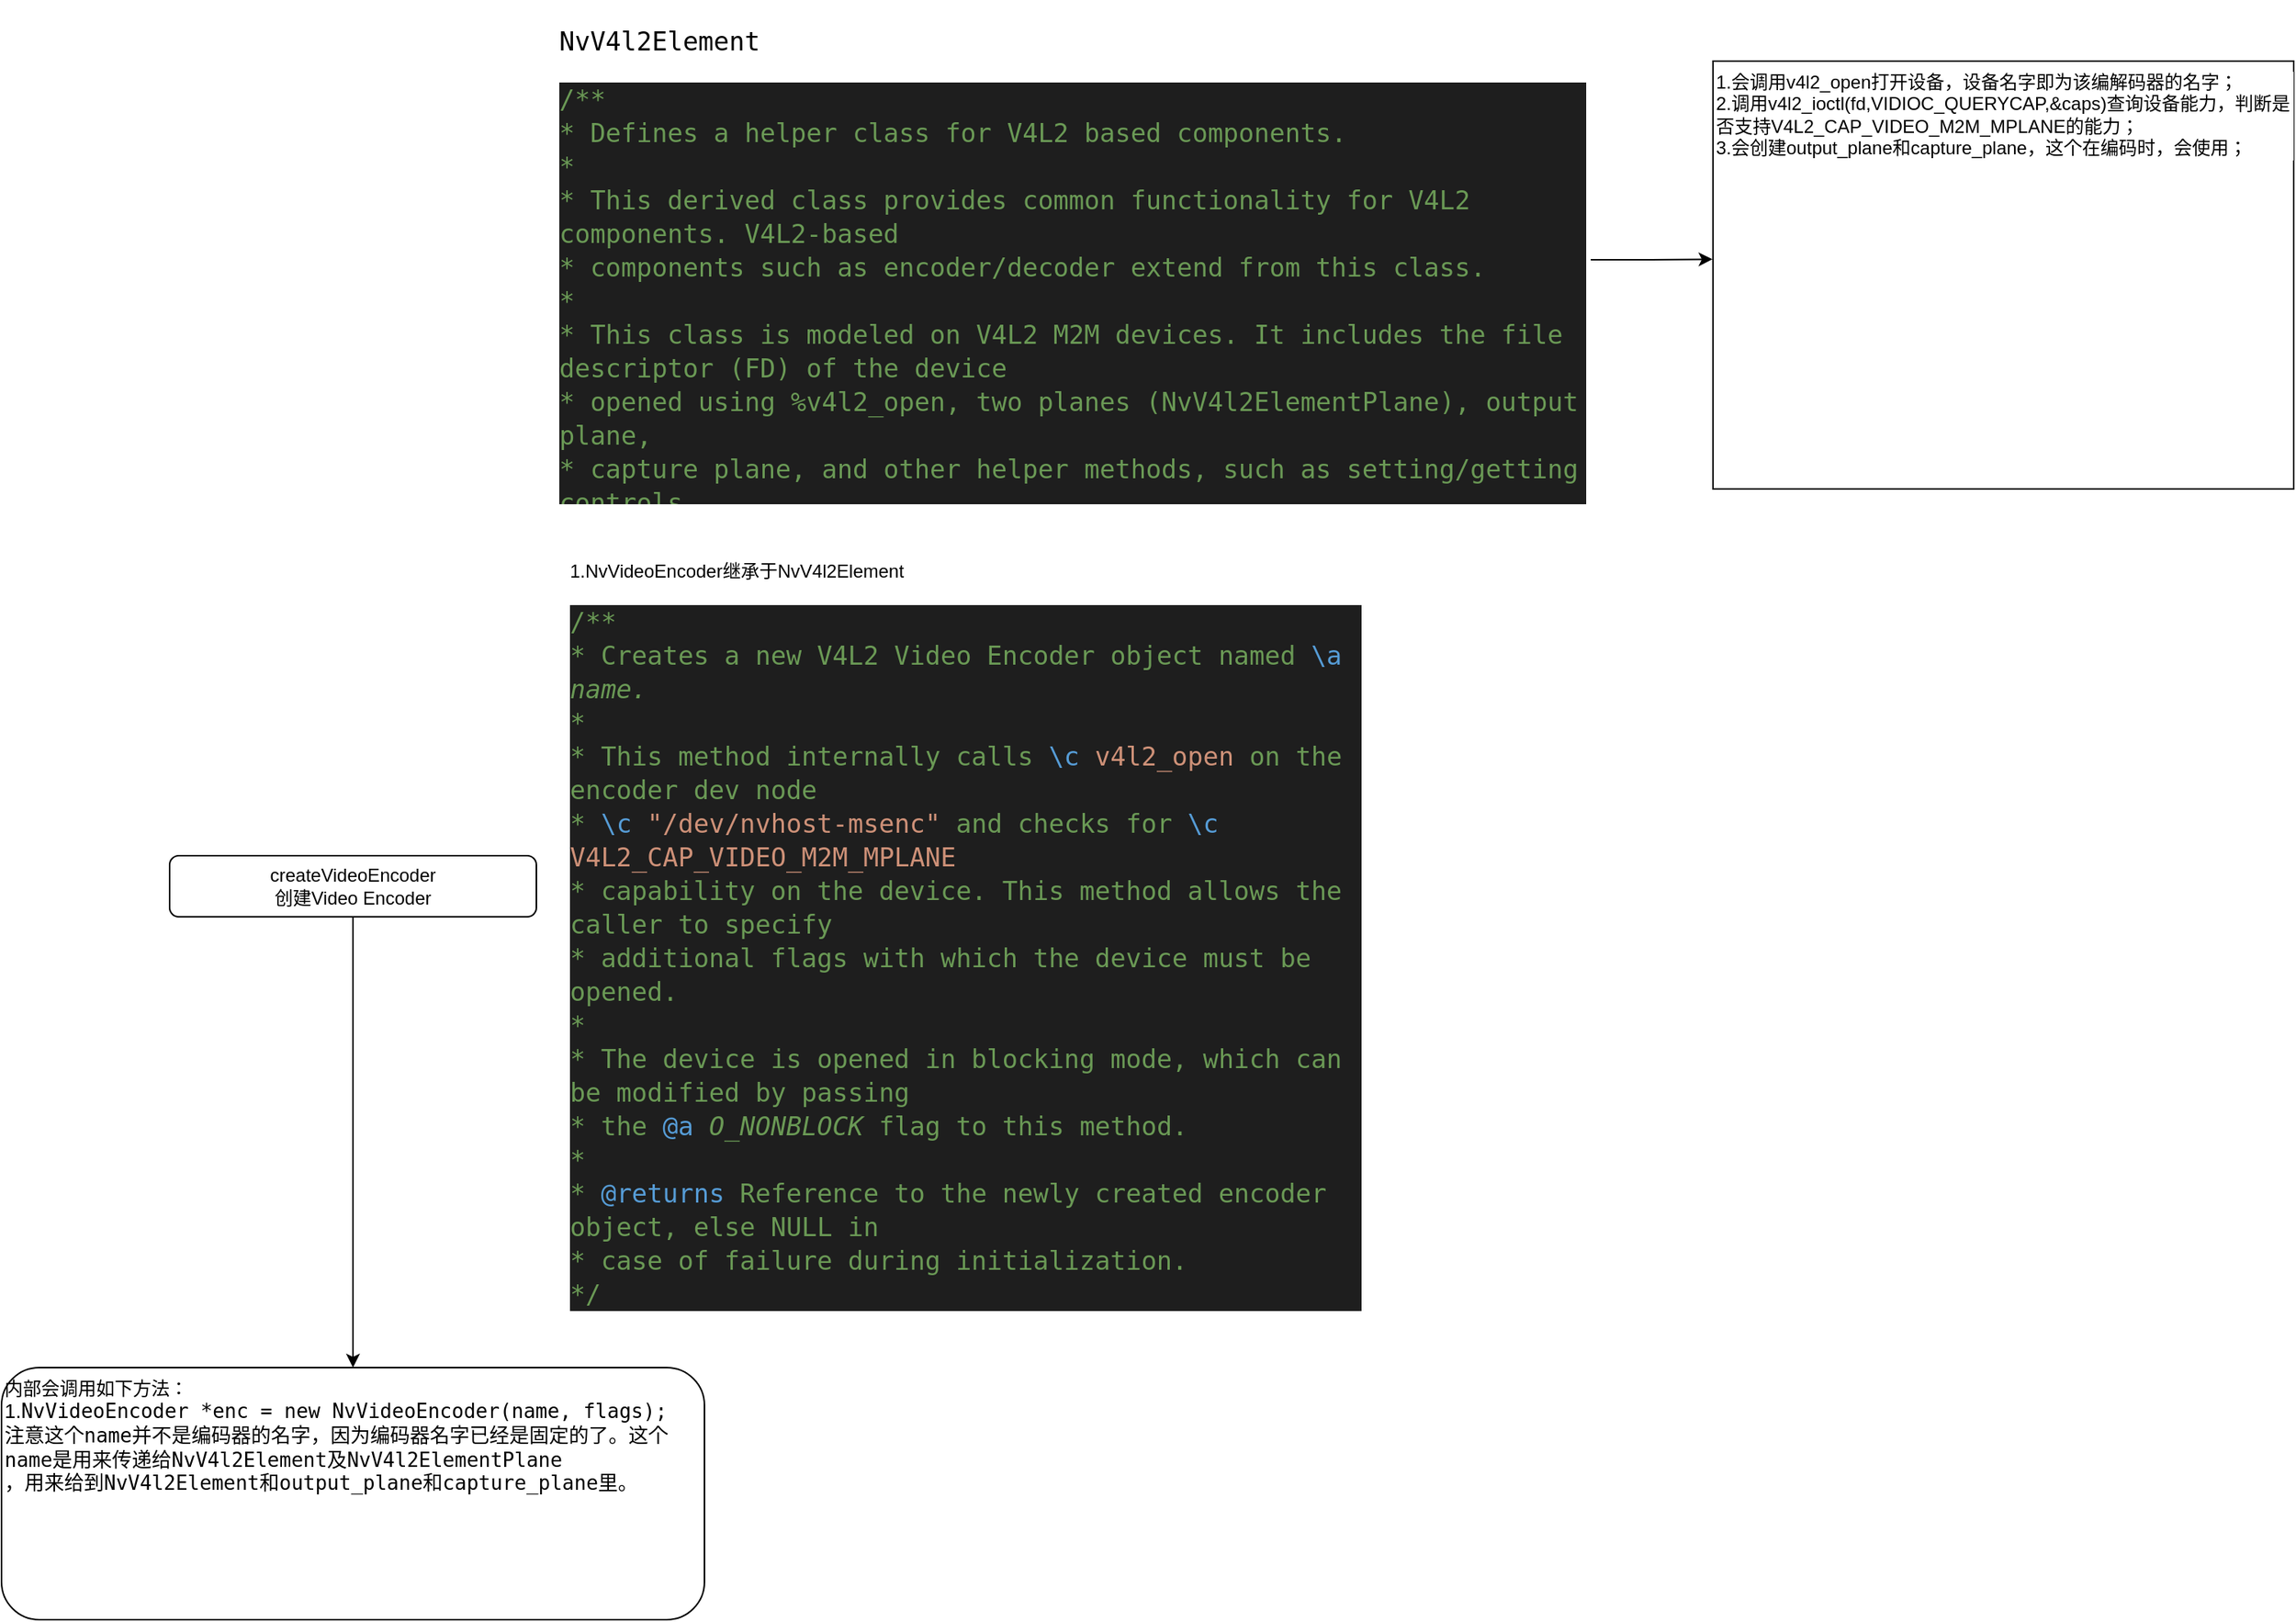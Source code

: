 <mxfile version="20.0.4" type="github">
  <diagram id="h0UbLLDwKzwc2ggPvic3" name="nvidia">
    <mxGraphModel dx="934" dy="1682" grid="1" gridSize="10" guides="1" tooltips="1" connect="1" arrows="1" fold="1" page="1" pageScale="1" pageWidth="827" pageHeight="1169" math="0" shadow="0">
      <root>
        <mxCell id="0" />
        <mxCell id="1" parent="0" />
        <mxCell id="C5bBJ59nCPVQjy3G_bLI-8" style="edgeStyle=orthogonalEdgeStyle;rounded=0;orthogonalLoop=1;jettySize=auto;html=1;entryX=0.5;entryY=0;entryDx=0;entryDy=0;fontSize=11;fontColor=#000000;" edge="1" parent="1" source="C5bBJ59nCPVQjy3G_bLI-1" target="C5bBJ59nCPVQjy3G_bLI-7">
          <mxGeometry relative="1" as="geometry" />
        </mxCell>
        <mxCell id="C5bBJ59nCPVQjy3G_bLI-1" value="createVideoEncoder&lt;br&gt;创建Video Encoder" style="rounded=1;whiteSpace=wrap;html=1;" vertex="1" parent="1">
          <mxGeometry x="270" y="230" width="240" height="40" as="geometry" />
        </mxCell>
        <mxCell id="C5bBJ59nCPVQjy3G_bLI-2" value="1.NvVideoEncoder继承于NvV4l2Element&lt;br&gt;&lt;br&gt;&lt;div style=&quot;color: rgb(212, 212, 212); background-color: rgb(30, 30, 30); font-family: &amp;quot;Operator Mono&amp;quot;, &amp;quot;Dank Mono&amp;quot;, &amp;quot;Fira Code Light&amp;quot;, &amp;quot;Droid Sans Mono&amp;quot;, &amp;quot;monospace&amp;quot;, monospace; font-size: 16.8px; line-height: 22px;&quot;&gt;&lt;div&gt;&lt;span style=&quot;color: #6a9955;&quot;&gt;/**&lt;/span&gt;&lt;/div&gt;&lt;div&gt;&lt;span style=&quot;color: #6a9955;&quot;&gt;     * Creates a new V4L2 Video Encoder object named &lt;/span&gt;&lt;span style=&quot;color: #569cd6;&quot;&gt;\a&lt;/span&gt;&lt;span style=&quot;color: #6a9955;&quot;&gt; &lt;/span&gt;&lt;span style=&quot;color: #6a9955;font-style: italic;&quot;&gt;name.&lt;/span&gt;&lt;/div&gt;&lt;div&gt;&lt;span style=&quot;color: #6a9955;&quot;&gt;     *&lt;/span&gt;&lt;/div&gt;&lt;div&gt;&lt;span style=&quot;color: #6a9955;&quot;&gt;     * This method internally calls &lt;/span&gt;&lt;span style=&quot;color: #569cd6;&quot;&gt;\c&lt;/span&gt;&lt;span style=&quot;color: #6a9955;&quot;&gt; &lt;/span&gt;&lt;span style=&quot;color: #ce9178;&quot;&gt;v4l2_open&lt;/span&gt;&lt;span style=&quot;color: #6a9955;&quot;&gt; on the encoder dev node&lt;/span&gt;&lt;/div&gt;&lt;div&gt;&lt;span style=&quot;color: #6a9955;&quot;&gt;     * &lt;/span&gt;&lt;span style=&quot;color: #569cd6;&quot;&gt;\c&lt;/span&gt;&lt;span style=&quot;color: #6a9955;&quot;&gt; &lt;/span&gt;&lt;span style=&quot;color: #ce9178;&quot;&gt;&quot;/dev/nvhost-msenc&quot;&lt;/span&gt;&lt;span style=&quot;color: #6a9955;&quot;&gt; and checks for &lt;/span&gt;&lt;span style=&quot;color: #569cd6;&quot;&gt;\c&lt;/span&gt;&lt;span style=&quot;color: #6a9955;&quot;&gt; &lt;/span&gt;&lt;span style=&quot;color: #ce9178;&quot;&gt;V4L2_CAP_VIDEO_M2M_MPLANE&lt;/span&gt;&lt;/div&gt;&lt;div&gt;&lt;span style=&quot;color: #6a9955;&quot;&gt;     * capability on the device. This method allows the caller to specify&lt;/span&gt;&lt;/div&gt;&lt;div&gt;&lt;span style=&quot;color: #6a9955;&quot;&gt;     * additional flags with which the device must be opened.&lt;/span&gt;&lt;/div&gt;&lt;div&gt;&lt;span style=&quot;color: #6a9955;&quot;&gt;     *&lt;/span&gt;&lt;/div&gt;&lt;div&gt;&lt;span style=&quot;color: #6a9955;&quot;&gt;     * The device is opened in blocking mode, which can be modified by passing&lt;/span&gt;&lt;/div&gt;&lt;div&gt;&lt;span style=&quot;color: #6a9955;&quot;&gt;     * the &lt;/span&gt;&lt;span style=&quot;color: #569cd6;&quot;&gt;@a&lt;/span&gt;&lt;span style=&quot;color: #6a9955;&quot;&gt; &lt;/span&gt;&lt;span style=&quot;color: #6a9955;font-style: italic;&quot;&gt;O_NONBLOCK&lt;/span&gt;&lt;span style=&quot;color: #6a9955;&quot;&gt; flag to this method.&lt;/span&gt;&lt;/div&gt;&lt;div&gt;&lt;span style=&quot;color: #6a9955;&quot;&gt;     *&lt;/span&gt;&lt;/div&gt;&lt;div&gt;&lt;span style=&quot;color: #6a9955;&quot;&gt;     * &lt;/span&gt;&lt;span style=&quot;color: #569cd6;&quot;&gt;@returns&lt;/span&gt;&lt;span style=&quot;color: #6a9955;&quot;&gt; Reference to the newly created encoder object, else NULL in&lt;/span&gt;&lt;/div&gt;&lt;div&gt;&lt;span style=&quot;color: #6a9955;&quot;&gt;     *          case of failure during initialization.&lt;/span&gt;&lt;/div&gt;&lt;div&gt;&lt;span style=&quot;color: #6a9955;&quot;&gt;     */&lt;/span&gt;&lt;/div&gt;&lt;/div&gt;" style="text;html=1;strokeColor=none;fillColor=none;align=left;verticalAlign=top;whiteSpace=wrap;rounded=0;" vertex="1" parent="1">
          <mxGeometry x="530" y="30" width="520" height="440" as="geometry" />
        </mxCell>
        <mxCell id="C5bBJ59nCPVQjy3G_bLI-5" style="edgeStyle=orthogonalEdgeStyle;rounded=0;orthogonalLoop=1;jettySize=auto;html=1;exitX=1;exitY=0.5;exitDx=0;exitDy=0;entryX=-0.001;entryY=0.381;entryDx=0;entryDy=0;entryPerimeter=0;fontColor=#000000;" edge="1" parent="1" source="C5bBJ59nCPVQjy3G_bLI-3">
          <mxGeometry relative="1" as="geometry">
            <mxPoint x="1279.62" y="-160.32" as="targetPoint" />
          </mxGeometry>
        </mxCell>
        <mxCell id="C5bBJ59nCPVQjy3G_bLI-3" value="&lt;h1&gt;&lt;div style=&quot;font-family: &amp;quot;Operator Mono&amp;quot;, &amp;quot;Dank Mono&amp;quot;, &amp;quot;Fira Code Light&amp;quot;, &amp;quot;Droid Sans Mono&amp;quot;, &amp;quot;monospace&amp;quot;, monospace; font-weight: normal; font-size: 16.8px; line-height: 22px;&quot;&gt;&lt;span style=&quot;background-color: rgb(255, 255, 255);&quot;&gt;NvV4l2Element&lt;/span&gt;&lt;/div&gt;&lt;/h1&gt;&lt;div style=&quot;color: rgb(212, 212, 212); background-color: rgb(30, 30, 30); font-family: &amp;quot;Operator Mono&amp;quot;, &amp;quot;Dank Mono&amp;quot;, &amp;quot;Fira Code Light&amp;quot;, &amp;quot;Droid Sans Mono&amp;quot;, &amp;quot;monospace&amp;quot;, monospace; font-size: 16.8px; line-height: 22px;&quot;&gt;&lt;div&gt;&lt;span style=&quot;color: #6a9955;&quot;&gt;/**&lt;/span&gt;&lt;/div&gt;&lt;div&gt;&lt;span style=&quot;color: #6a9955;&quot;&gt; * Defines a helper class for V4L2 based components.&lt;/span&gt;&lt;/div&gt;&lt;div&gt;&lt;span style=&quot;color: #6a9955;&quot;&gt; *&lt;/span&gt;&lt;/div&gt;&lt;div&gt;&lt;span style=&quot;color: #6a9955;&quot;&gt; * This derived class provides common functionality for V4L2 components. V4L2-based&lt;/span&gt;&lt;/div&gt;&lt;div&gt;&lt;span style=&quot;color: #6a9955;&quot;&gt; * components such as encoder/decoder extend from this class.&lt;/span&gt;&lt;/div&gt;&lt;div&gt;&lt;span style=&quot;color: #6a9955;&quot;&gt; *&lt;/span&gt;&lt;/div&gt;&lt;div&gt;&lt;span style=&quot;color: #6a9955;&quot;&gt; * This class is modeled on V4L2 M2M devices. It includes the file descriptor (FD) of the device&lt;/span&gt;&lt;/div&gt;&lt;div&gt;&lt;span style=&quot;color: #6a9955;&quot;&gt; * opened using %v4l2_open, two planes (NvV4l2ElementPlane), output plane,&lt;/span&gt;&lt;/div&gt;&lt;div&gt;&lt;span style=&quot;color: #6a9955;&quot;&gt; * capture plane, and other helper methods, such as setting/getting controls,&lt;/span&gt;&lt;/div&gt;&lt;div&gt;&lt;span style=&quot;color: #6a9955;&quot;&gt; * subscribing/dequeueing events, etc.&lt;/span&gt;&lt;/div&gt;&lt;div&gt;&lt;span style=&quot;color: #6a9955;&quot;&gt; */&lt;/span&gt;&lt;/div&gt;&lt;/div&gt;" style="text;html=1;strokeColor=none;fillColor=none;spacing=5;spacingTop=-20;whiteSpace=wrap;overflow=hidden;rounded=0;" vertex="1" parent="1">
          <mxGeometry x="520" y="-320" width="680" height="320" as="geometry" />
        </mxCell>
        <mxCell id="C5bBJ59nCPVQjy3G_bLI-6" value="1.会调用v4l2_open打开设备，设备名字即为该编解码器的名字；&lt;br&gt;2.调用v4l2_ioctl(fd,VIDIOC_QUERYCAP,&amp;amp;caps)查询设备能力，判断是否支持V4L2_CAP_VIDEO_M2M_MPLANE的能力；&lt;br&gt;3.会创建output_plane和capture_plane，这个在编码时，会使用；" style="rounded=0;whiteSpace=wrap;html=1;labelBackgroundColor=#FFFFFF;fontColor=#000000;align=left;verticalAlign=top;" vertex="1" parent="1">
          <mxGeometry x="1280" y="-290" width="380" height="280" as="geometry" />
        </mxCell>
        <mxCell id="C5bBJ59nCPVQjy3G_bLI-7" value="内部会调用如下方法：&lt;br&gt;&lt;span style=&quot;background-color: rgb(255, 255, 255); font-size: 13px;&quot;&gt;1.&lt;span style=&quot;font-family: &amp;quot;Operator Mono&amp;quot;, &amp;quot;Dank Mono&amp;quot;, &amp;quot;Fira Code Light&amp;quot;, &amp;quot;Droid Sans Mono&amp;quot;, &amp;quot;monospace&amp;quot;, monospace;&quot;&gt;NvVideoEncoder&lt;/span&gt;&lt;span style=&quot;font-family: &amp;quot;Operator Mono&amp;quot;, &amp;quot;Dank Mono&amp;quot;, &amp;quot;Fira Code Light&amp;quot;, &amp;quot;Droid Sans Mono&amp;quot;, &amp;quot;monospace&amp;quot;, monospace;&quot;&gt; *&lt;/span&gt;&lt;span style=&quot;font-family: &amp;quot;Operator Mono&amp;quot;, &amp;quot;Dank Mono&amp;quot;, &amp;quot;Fira Code Light&amp;quot;, &amp;quot;Droid Sans Mono&amp;quot;, &amp;quot;monospace&amp;quot;, monospace;&quot;&gt;enc&lt;/span&gt;&lt;span style=&quot;font-family: &amp;quot;Operator Mono&amp;quot;, &amp;quot;Dank Mono&amp;quot;, &amp;quot;Fira Code Light&amp;quot;, &amp;quot;Droid Sans Mono&amp;quot;, &amp;quot;monospace&amp;quot;, monospace;&quot;&gt; = &lt;/span&gt;&lt;span style=&quot;font-family: &amp;quot;Operator Mono&amp;quot;, &amp;quot;Dank Mono&amp;quot;, &amp;quot;Fira Code Light&amp;quot;, &amp;quot;Droid Sans Mono&amp;quot;, &amp;quot;monospace&amp;quot;, monospace;&quot;&gt;new&lt;/span&gt;&lt;span style=&quot;font-family: &amp;quot;Operator Mono&amp;quot;, &amp;quot;Dank Mono&amp;quot;, &amp;quot;Fira Code Light&amp;quot;, &amp;quot;Droid Sans Mono&amp;quot;, &amp;quot;monospace&amp;quot;, monospace;&quot;&gt; &lt;/span&gt;&lt;span style=&quot;font-family: &amp;quot;Operator Mono&amp;quot;, &amp;quot;Dank Mono&amp;quot;, &amp;quot;Fira Code Light&amp;quot;, &amp;quot;Droid Sans Mono&amp;quot;, &amp;quot;monospace&amp;quot;, monospace;&quot;&gt;NvVideoEncoder&lt;/span&gt;&lt;span style=&quot;font-family: &amp;quot;Operator Mono&amp;quot;, &amp;quot;Dank Mono&amp;quot;, &amp;quot;Fira Code Light&amp;quot;, &amp;quot;Droid Sans Mono&amp;quot;, &amp;quot;monospace&amp;quot;, monospace;&quot;&gt;(&lt;/span&gt;&lt;span style=&quot;font-family: &amp;quot;Operator Mono&amp;quot;, &amp;quot;Dank Mono&amp;quot;, &amp;quot;Fira Code Light&amp;quot;, &amp;quot;Droid Sans Mono&amp;quot;, &amp;quot;monospace&amp;quot;, monospace;&quot;&gt;name&lt;/span&gt;&lt;span style=&quot;font-family: &amp;quot;Operator Mono&amp;quot;, &amp;quot;Dank Mono&amp;quot;, &amp;quot;Fira Code Light&amp;quot;, &amp;quot;Droid Sans Mono&amp;quot;, &amp;quot;monospace&amp;quot;, monospace;&quot;&gt;, &lt;/span&gt;&lt;span style=&quot;font-family: &amp;quot;Operator Mono&amp;quot;, &amp;quot;Dank Mono&amp;quot;, &amp;quot;Fira Code Light&amp;quot;, &amp;quot;Droid Sans Mono&amp;quot;, &amp;quot;monospace&amp;quot;, monospace;&quot;&gt;flags&lt;/span&gt;&lt;span style=&quot;font-family: &amp;quot;Operator Mono&amp;quot;, &amp;quot;Dank Mono&amp;quot;, &amp;quot;Fira Code Light&amp;quot;, &amp;quot;Droid Sans Mono&amp;quot;, &amp;quot;monospace&amp;quot;, monospace;&quot;&gt;);&lt;br&gt;注意这个name并不是编码器的名字，因为编码器名字已经是固定的了。这个name是用来传递给NvV4l2Element及&lt;/span&gt;&lt;/span&gt;&lt;span style=&quot;font-family: &amp;quot;Operator Mono&amp;quot;, &amp;quot;Dank Mono&amp;quot;, &amp;quot;Fira Code Light&amp;quot;, &amp;quot;Droid Sans Mono&amp;quot;, &amp;quot;monospace&amp;quot;, monospace; font-size: 13px; background-color: rgb(255, 255, 255);&quot;&gt;NvV4l2ElementPlane&lt;/span&gt;&lt;span style=&quot;background-color: rgb(255, 255, 255); font-size: 13px;&quot;&gt;&lt;span style=&quot;font-family: &amp;quot;Operator Mono&amp;quot;, &amp;quot;Dank Mono&amp;quot;, &amp;quot;Fira Code Light&amp;quot;, &amp;quot;Droid Sans Mono&amp;quot;, &amp;quot;monospace&amp;quot;, monospace;&quot;&gt;&lt;br&gt;，用来给到NvV4l2Element和output_plane和capture_plane里。&lt;br&gt;&lt;/span&gt;&lt;/span&gt;" style="rounded=1;whiteSpace=wrap;html=1;align=left;verticalAlign=top;" vertex="1" parent="1">
          <mxGeometry x="160" y="565" width="460" height="165" as="geometry" />
        </mxCell>
      </root>
    </mxGraphModel>
  </diagram>
</mxfile>
